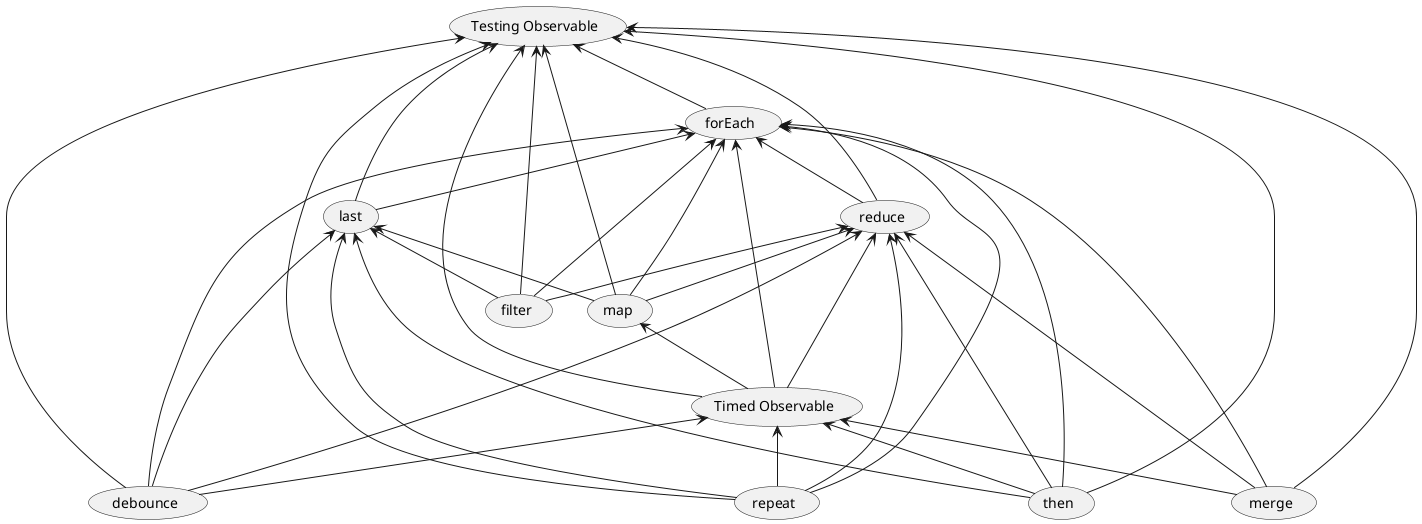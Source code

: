 @startuml

usecase (Testing Observable)
usecase (Timed Observable)
usecase debounce
usecase filter
usecase forEach
usecase last
usecase map
usecase merge
usecase reduce
usecase repeat
usecase then

(Testing Observable) <-down- (Timed Observable)
(forEach) <-down- (Timed Observable)
(map) <-down- (Timed Observable)
(reduce) <-down- (Timed Observable)

(Testing Observable) <-down- (debounce)
(Timed Observable) <-down- (debounce)
(forEach) <-down- (debounce)
(last) <-down- (debounce)
(reduce) <-down- (debounce)

(Testing Observable) <-down- (filter)
(forEach) <-down- (filter)
(last) <-down- (filter)
(reduce) <-down- (filter)

(Testing Observable) <-down- (forEach)

(Testing Observable) <-down- (last)
(forEach) <-down- (last)

(Testing Observable) <-down- (map)
(forEach) <-down- (map)
(last) <-down- (map)
(reduce) <-down- (map)

(Testing Observable) <-down- (merge)
(Timed Observable) <-down- (merge)
(forEach) <-down- (merge)
(reduce) <-down- (merge)

(Testing Observable) <-down- (reduce)
(forEach) <-down- (reduce)

(Testing Observable) <-down- (repeat)
(Timed Observable) <-down- (repeat)
(forEach) <-down- (repeat)
(last) <-down- (repeat)
(reduce) <-down- (repeat)

(Testing Observable) <-down- (then)
(Timed Observable) <-down- (then)
(forEach) <-down- (then)
(last) <-down- (then)
(reduce) <-down- (then)

@enduml

